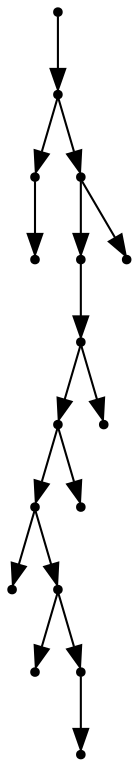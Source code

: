 digraph {
  16 [shape=point];
  15 [shape=point];
  1 [shape=point];
  0 [shape=point];
  14 [shape=point];
  12 [shape=point];
  11 [shape=point];
  9 [shape=point];
  7 [shape=point];
  2 [shape=point];
  6 [shape=point];
  3 [shape=point];
  5 [shape=point];
  4 [shape=point];
  8 [shape=point];
  10 [shape=point];
  13 [shape=point];
16 -> 15;
15 -> 1;
1 -> 0;
15 -> 14;
14 -> 12;
12 -> 11;
11 -> 9;
9 -> 7;
7 -> 2;
7 -> 6;
6 -> 3;
6 -> 5;
5 -> 4;
9 -> 8;
11 -> 10;
14 -> 13;
}

